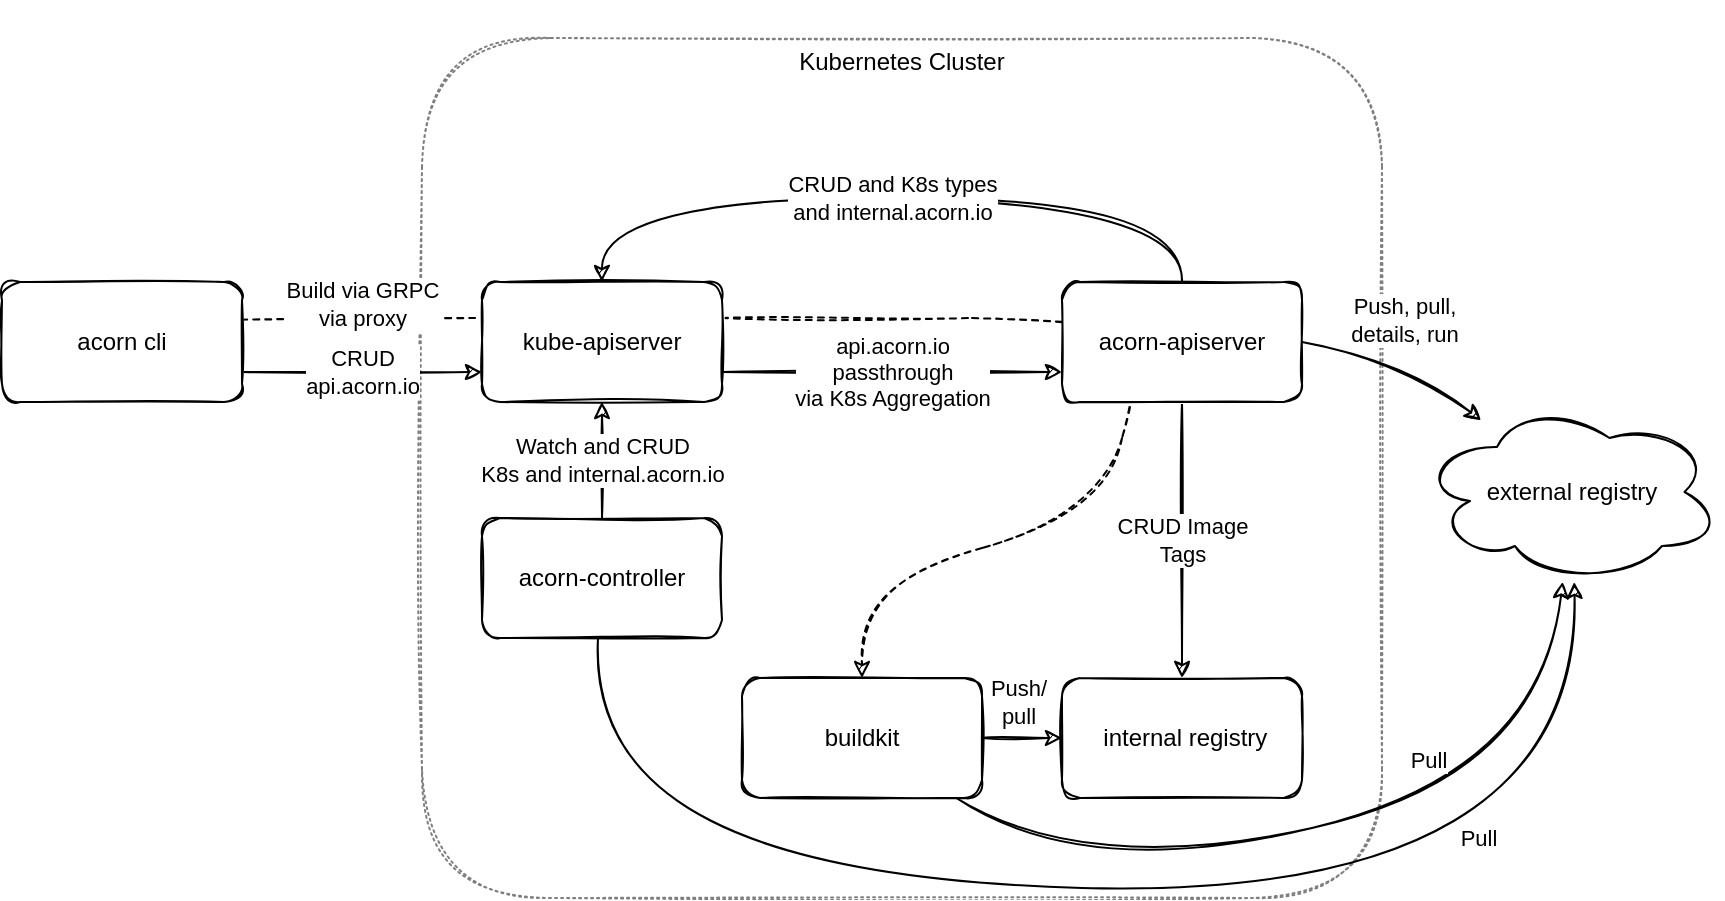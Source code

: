 <mxfile version="18.1.3" type="device"><diagram id="w-ScfHoOZrjaktbm7lLD" name="Page-1"><mxGraphModel dx="1426" dy="744" grid="1" gridSize="10" guides="1" tooltips="1" connect="1" arrows="1" fold="1" page="1" pageScale="1" pageWidth="850" pageHeight="1100" math="0" shadow="0"><root><mxCell id="0"/><mxCell id="1" parent="0"/><mxCell id="YlZQkEFp01FwCMb4s-uO-8" value="" style="rounded=1;whiteSpace=wrap;html=1;sketch=1;fillColor=none;dashed=1;dashPattern=1 2;opacity=50;" vertex="1" parent="1"><mxGeometry x="240" y="120" width="480" height="430" as="geometry"/></mxCell><mxCell id="vzMLxW_QxXfhXWyM5agw-6" value="" style="curved=1;endArrow=classic;html=1;rounded=0;dashed=1;exitX=0.996;exitY=0.314;exitDx=0;exitDy=0;exitPerimeter=0;sketch=1;" parent="1" source="vzMLxW_QxXfhXWyM5agw-5" target="vzMLxW_QxXfhXWyM5agw-4" edge="1"><mxGeometry width="50" height="50" relative="1" as="geometry"><mxPoint x="400" y="440" as="sourcePoint"/><mxPoint x="530" y="440" as="targetPoint"/><Array as="points"><mxPoint x="330" y="260"/><mxPoint x="450" y="260"/><mxPoint x="580" y="260"/><mxPoint x="600" y="280"/><mxPoint x="580" y="360"/><mxPoint x="460" y="390"/></Array></mxGeometry></mxCell><mxCell id="YlZQkEFp01FwCMb4s-uO-3" value="Build via GRPC&lt;br&gt;via proxy" style="edgeLabel;html=1;align=center;verticalAlign=middle;resizable=0;points=[];" vertex="1" connectable="0" parent="vzMLxW_QxXfhXWyM5agw-6"><mxGeometry x="-0.831" y="1" relative="1" as="geometry"><mxPoint y="-7" as="offset"/></mxGeometry></mxCell><mxCell id="vzMLxW_QxXfhXWyM5agw-11" value="api.acorn.io&lt;br&gt;passthrough&lt;br&gt;via K8s Aggregation" style="edgeStyle=orthogonalEdgeStyle;rounded=0;orthogonalLoop=1;jettySize=auto;html=1;entryX=0;entryY=0.75;entryDx=0;entryDy=0;exitX=1;exitY=0.75;exitDx=0;exitDy=0;sketch=1;" parent="1" source="vzMLxW_QxXfhXWyM5agw-2" target="vzMLxW_QxXfhXWyM5agw-3" edge="1"><mxGeometry relative="1" as="geometry"><mxPoint x="390" y="289" as="sourcePoint"/><mxPoint x="560" y="289" as="targetPoint"/></mxGeometry></mxCell><mxCell id="vzMLxW_QxXfhXWyM5agw-2" value="kube-apiserver" style="rounded=1;whiteSpace=wrap;html=1;fillColor=default;glass=0;gradientColor=none;sketch=1;" parent="1" vertex="1"><mxGeometry x="270" y="242" width="120" height="60" as="geometry"/></mxCell><mxCell id="vzMLxW_QxXfhXWyM5agw-17" value="CRUD Image&lt;br&gt;Tags" style="edgeStyle=orthogonalEdgeStyle;rounded=0;orthogonalLoop=1;jettySize=auto;html=1;sketch=1;" parent="1" source="vzMLxW_QxXfhXWyM5agw-3" target="vzMLxW_QxXfhXWyM5agw-12" edge="1"><mxGeometry relative="1" as="geometry"/></mxCell><mxCell id="vzMLxW_QxXfhXWyM5agw-19" value="CRUD and K8s types&lt;br&gt;and internal.acorn.io" style="edgeStyle=orthogonalEdgeStyle;orthogonalLoop=1;jettySize=auto;html=1;entryX=0.5;entryY=0;entryDx=0;entryDy=0;curved=1;exitX=0.5;exitY=0;exitDx=0;exitDy=0;sketch=1;" parent="1" source="vzMLxW_QxXfhXWyM5agw-3" target="vzMLxW_QxXfhXWyM5agw-2" edge="1"><mxGeometry relative="1" as="geometry"><Array as="points"><mxPoint x="620" y="200"/><mxPoint x="330" y="200"/></Array></mxGeometry></mxCell><mxCell id="vzMLxW_QxXfhXWyM5agw-3" value="acorn-apiserver" style="rounded=1;whiteSpace=wrap;html=1;fillColor=default;sketch=1;" parent="1" vertex="1"><mxGeometry x="560" y="242" width="120" height="60" as="geometry"/></mxCell><mxCell id="vzMLxW_QxXfhXWyM5agw-4" value="buildkit" style="rounded=1;whiteSpace=wrap;html=1;sketch=1;" parent="1" vertex="1"><mxGeometry x="400" y="440" width="120" height="60" as="geometry"/></mxCell><mxCell id="vzMLxW_QxXfhXWyM5agw-10" value="CRUD&lt;br&gt;api.acorn.io" style="edgeStyle=orthogonalEdgeStyle;rounded=0;orthogonalLoop=1;jettySize=auto;html=1;entryX=0;entryY=0.75;entryDx=0;entryDy=0;exitX=1;exitY=0.75;exitDx=0;exitDy=0;sketch=1;" parent="1" source="vzMLxW_QxXfhXWyM5agw-5" target="vzMLxW_QxXfhXWyM5agw-2" edge="1"><mxGeometry relative="1" as="geometry"/></mxCell><mxCell id="vzMLxW_QxXfhXWyM5agw-5" value="acorn cli" style="rounded=1;whiteSpace=wrap;html=1;sketch=1;" parent="1" vertex="1"><mxGeometry x="30" y="242" width="120" height="60" as="geometry"/></mxCell><mxCell id="vzMLxW_QxXfhXWyM5agw-13" value="Watch and CRUD&lt;br&gt;K8s and internal.acorn.io" style="edgeStyle=orthogonalEdgeStyle;rounded=0;orthogonalLoop=1;jettySize=auto;html=1;exitX=0.5;exitY=0;exitDx=0;exitDy=0;sketch=1;" parent="1" source="vzMLxW_QxXfhXWyM5agw-7" target="vzMLxW_QxXfhXWyM5agw-2" edge="1"><mxGeometry relative="1" as="geometry"/></mxCell><mxCell id="vzMLxW_QxXfhXWyM5agw-7" value="acorn-controller" style="rounded=1;whiteSpace=wrap;html=1;glass=0;fillColor=default;gradientColor=none;sketch=1;" parent="1" vertex="1"><mxGeometry x="270" y="360" width="120" height="60" as="geometry"/></mxCell><mxCell id="vzMLxW_QxXfhXWyM5agw-12" value="&amp;nbsp;internal registry" style="rounded=1;whiteSpace=wrap;html=1;glass=0;fillColor=default;gradientColor=none;sketch=1;" parent="1" vertex="1"><mxGeometry x="560" y="440" width="120" height="60" as="geometry"/></mxCell><mxCell id="YlZQkEFp01FwCMb4s-uO-6" value="external registry" style="ellipse;shape=cloud;whiteSpace=wrap;html=1;sketch=1;" vertex="1" parent="1"><mxGeometry x="740" y="302" width="150" height="90" as="geometry"/></mxCell><mxCell id="YlZQkEFp01FwCMb4s-uO-9" value="Kubernetes Cluster" style="whiteSpace=wrap;html=1;dashed=1;dashPattern=1 2;sketch=1;fillColor=none;opacity=0;" vertex="1" parent="1"><mxGeometry x="420" y="102" width="120" height="60" as="geometry"/></mxCell><mxCell id="YlZQkEFp01FwCMb4s-uO-10" value="" style="endArrow=classic;html=1;rounded=0;sketch=1;" edge="1" parent="1" source="vzMLxW_QxXfhXWyM5agw-4" target="vzMLxW_QxXfhXWyM5agw-12"><mxGeometry width="50" height="50" relative="1" as="geometry"><mxPoint x="990" y="390" as="sourcePoint"/><mxPoint x="790" y="230" as="targetPoint"/><Array as="points"/></mxGeometry></mxCell><mxCell id="YlZQkEFp01FwCMb4s-uO-18" value="Push/&lt;br&gt;pull" style="edgeLabel;html=1;align=center;verticalAlign=middle;resizable=0;points=[];" vertex="1" connectable="0" parent="YlZQkEFp01FwCMb4s-uO-10"><mxGeometry x="0.175" relative="1" as="geometry"><mxPoint x="-6" y="-18" as="offset"/></mxGeometry></mxCell><mxCell id="YlZQkEFp01FwCMb4s-uO-12" value="" style="endArrow=classic;html=1;sketch=1;exitX=1;exitY=0.5;exitDx=0;exitDy=0;curved=1;" edge="1" parent="1" source="vzMLxW_QxXfhXWyM5agw-3" target="YlZQkEFp01FwCMb4s-uO-6"><mxGeometry width="50" height="50" relative="1" as="geometry"><mxPoint x="530" y="390" as="sourcePoint"/><mxPoint x="580" y="340" as="targetPoint"/><Array as="points"><mxPoint x="730" y="280"/></Array></mxGeometry></mxCell><mxCell id="YlZQkEFp01FwCMb4s-uO-15" value="Push, pull,&lt;br&gt;details, run" style="edgeLabel;html=1;align=center;verticalAlign=middle;resizable=0;points=[];" vertex="1" connectable="0" parent="YlZQkEFp01FwCMb4s-uO-12"><mxGeometry x="-0.419" y="2" relative="1" as="geometry"><mxPoint x="21" y="-14" as="offset"/></mxGeometry></mxCell><mxCell id="YlZQkEFp01FwCMb4s-uO-13" value="" style="curved=1;endArrow=classic;html=1;rounded=0;sketch=1;" edge="1" parent="1" source="vzMLxW_QxXfhXWyM5agw-7" target="YlZQkEFp01FwCMb4s-uO-6"><mxGeometry width="50" height="50" relative="1" as="geometry"><mxPoint x="530" y="390" as="sourcePoint"/><mxPoint x="580" y="340" as="targetPoint"/><Array as="points"><mxPoint x="320" y="540"/><mxPoint x="820" y="550"/></Array></mxGeometry></mxCell><mxCell id="YlZQkEFp01FwCMb4s-uO-17" value="Pull" style="edgeLabel;html=1;align=center;verticalAlign=middle;resizable=0;points=[];" vertex="1" connectable="0" parent="YlZQkEFp01FwCMb4s-uO-13"><mxGeometry x="0.424" y="33" relative="1" as="geometry"><mxPoint x="13" y="4" as="offset"/></mxGeometry></mxCell><mxCell id="YlZQkEFp01FwCMb4s-uO-14" value="" style="curved=1;endArrow=classic;html=1;rounded=0;sketch=1;" edge="1" parent="1" source="vzMLxW_QxXfhXWyM5agw-4" target="YlZQkEFp01FwCMb4s-uO-6"><mxGeometry width="50" height="50" relative="1" as="geometry"><mxPoint x="490" y="670" as="sourcePoint"/><mxPoint x="540" y="620" as="targetPoint"/><Array as="points"><mxPoint x="570" y="540"/><mxPoint x="800" y="490"/></Array></mxGeometry></mxCell><mxCell id="YlZQkEFp01FwCMb4s-uO-16" value="Pull" style="edgeLabel;html=1;align=center;verticalAlign=middle;resizable=0;points=[];" vertex="1" connectable="0" parent="YlZQkEFp01FwCMb4s-uO-14"><mxGeometry x="0.278" y="13" relative="1" as="geometry"><mxPoint x="-7" y="-7" as="offset"/></mxGeometry></mxCell></root></mxGraphModel></diagram></mxfile>